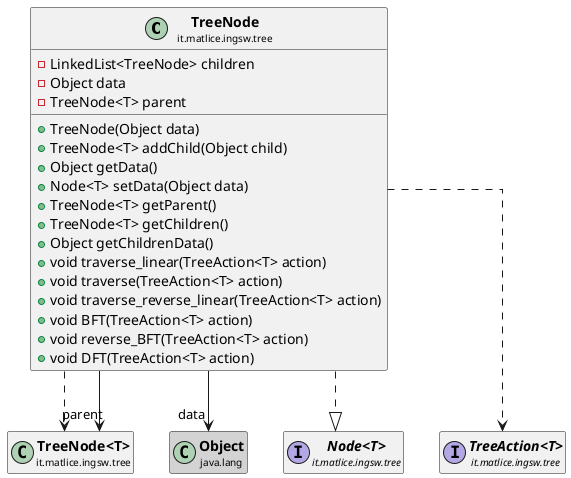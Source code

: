 @startuml

skinparam svgLinkTarget _parent
skinparam linetype ortho
set namespaceSeparator none
class "<b><size:14>TreeNode</b>\n<size:10>it.matlice.ingsw.tree" as it.matlice.ingsw.tree.TreeNode  [[../../../../it/matlice/ingsw/tree/TreeNode.html{it.matlice.ingsw.tree.TreeNode}]] {
-LinkedList<TreeNode> children
-Object data
-TreeNode<T> parent
+TreeNode(Object data)
+TreeNode<T> addChild(Object child)
+Object getData()
+Node<T> setData(Object data)
+TreeNode<T> getParent()
+TreeNode<T> getChildren()
+Object getChildrenData()
+void traverse_linear(TreeAction<T> action)
+void traverse(TreeAction<T> action)
+void traverse_reverse_linear(TreeAction<T> action)
+void BFT(TreeAction<T> action)
+void reverse_BFT(TreeAction<T> action)
+void DFT(TreeAction<T> action)
}



class "<b><size:14>TreeNode<T></b>\n<size:10>it.matlice.ingsw.tree" as it.matlice.ingsw.tree.TreeNodeObject  [[../../../../it/matlice/ingsw/tree/TreeNode.html{it.matlice.ingsw.tree.TreeNode}]] {
}

hide it.matlice.ingsw.tree.TreeNodeObject fields
hide it.matlice.ingsw.tree.TreeNodeObject methods

it.matlice.ingsw.tree.TreeNode ..> it.matlice.ingsw.tree.TreeNodeObject

class "<b><size:14>Object</b>\n<size:10>java.lang" as java.lang.Object  #lightgrey {
}

hide java.lang.Object fields
hide java.lang.Object methods

it.matlice.ingsw.tree.TreeNode -->  "data" java.lang.Object

it.matlice.ingsw.tree.TreeNode -->  "parent" it.matlice.ingsw.tree.TreeNodeObject

interface "<b><size:14>Node<T></b>\n<size:10>it.matlice.ingsw.tree" as it.matlice.ingsw.tree.NodeObject  [[../../../../it/matlice/ingsw/tree/Node.html{it.matlice.ingsw.tree.Node}]] {
}

hide it.matlice.ingsw.tree.NodeObject fields
hide it.matlice.ingsw.tree.NodeObject methods

it.matlice.ingsw.tree.TreeNode ..|> it.matlice.ingsw.tree.NodeObject

interface "<b><size:14>TreeAction<T></b>\n<size:10>it.matlice.ingsw.tree" as it.matlice.ingsw.tree.TreeActionObject  [[../../../../it/matlice/ingsw/tree/TreeAction.html{it.matlice.ingsw.tree.TreeAction}]] {
}

hide it.matlice.ingsw.tree.TreeActionObject fields
hide it.matlice.ingsw.tree.TreeActionObject methods

it.matlice.ingsw.tree.TreeNode ..> it.matlice.ingsw.tree.TreeActionObject


@enduml
